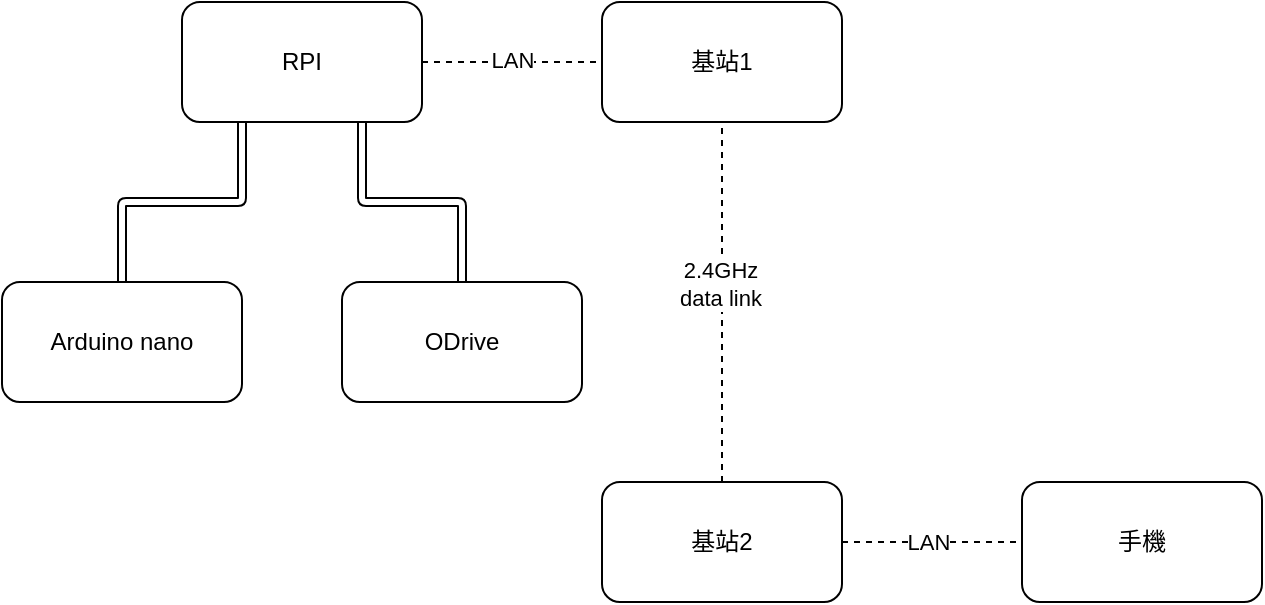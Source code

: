 <mxfile version="26.2.14">
  <diagram name="Page-1" id="IaT-dQrcjwcjiGSIGe-s">
    <mxGraphModel dx="743" dy="464" grid="1" gridSize="10" guides="1" tooltips="1" connect="1" arrows="1" fold="1" page="1" pageScale="1" pageWidth="4681" pageHeight="3300" math="0" shadow="0">
      <root>
        <mxCell id="0" />
        <mxCell id="1" parent="0" />
        <mxCell id="6xTB0geZAMP3oWDiHn3o-14" style="rounded=1;orthogonalLoop=1;jettySize=auto;html=1;exitX=0.25;exitY=1;exitDx=0;exitDy=0;entryX=0.5;entryY=0;entryDx=0;entryDy=0;shape=link;edgeStyle=orthogonalEdgeStyle;" edge="1" parent="1" source="6xTB0geZAMP3oWDiHn3o-4" target="6xTB0geZAMP3oWDiHn3o-13">
          <mxGeometry relative="1" as="geometry" />
        </mxCell>
        <mxCell id="6xTB0geZAMP3oWDiHn3o-16" style="edgeStyle=orthogonalEdgeStyle;rounded=1;orthogonalLoop=1;jettySize=auto;html=1;exitX=0.75;exitY=1;exitDx=0;exitDy=0;entryX=0.5;entryY=0;entryDx=0;entryDy=0;shape=link;" edge="1" parent="1" source="6xTB0geZAMP3oWDiHn3o-4" target="6xTB0geZAMP3oWDiHn3o-12">
          <mxGeometry relative="1" as="geometry" />
        </mxCell>
        <mxCell id="6xTB0geZAMP3oWDiHn3o-4" value="RPI" style="rounded=1;whiteSpace=wrap;html=1;" vertex="1" parent="1">
          <mxGeometry x="150" y="180" width="120" height="60" as="geometry" />
        </mxCell>
        <mxCell id="6xTB0geZAMP3oWDiHn3o-5" value="手機" style="rounded=1;whiteSpace=wrap;html=1;" vertex="1" parent="1">
          <mxGeometry x="570" y="420" width="120" height="60" as="geometry" />
        </mxCell>
        <mxCell id="6xTB0geZAMP3oWDiHn3o-6" value="基站1" style="rounded=1;whiteSpace=wrap;html=1;" vertex="1" parent="1">
          <mxGeometry x="360" y="180" width="120" height="60" as="geometry" />
        </mxCell>
        <mxCell id="6xTB0geZAMP3oWDiHn3o-7" value="基站2" style="rounded=1;whiteSpace=wrap;html=1;" vertex="1" parent="1">
          <mxGeometry x="360" y="420" width="120" height="60" as="geometry" />
        </mxCell>
        <mxCell id="6xTB0geZAMP3oWDiHn3o-9" value="" style="endArrow=none;dashed=1;html=1;rounded=1;entryX=0.5;entryY=1;entryDx=0;entryDy=0;exitX=0.5;exitY=0;exitDx=0;exitDy=0;" edge="1" parent="1" source="6xTB0geZAMP3oWDiHn3o-7" target="6xTB0geZAMP3oWDiHn3o-6">
          <mxGeometry width="50" height="50" relative="1" as="geometry">
            <mxPoint x="370" y="370" as="sourcePoint" />
            <mxPoint x="420" y="320" as="targetPoint" />
          </mxGeometry>
        </mxCell>
        <mxCell id="6xTB0geZAMP3oWDiHn3o-19" value="2.4GHz&lt;div&gt;data link&lt;/div&gt;" style="edgeLabel;html=1;align=center;verticalAlign=middle;resizable=0;points=[];rounded=1;" vertex="1" connectable="0" parent="6xTB0geZAMP3oWDiHn3o-9">
          <mxGeometry x="0.1" y="1" relative="1" as="geometry">
            <mxPoint as="offset" />
          </mxGeometry>
        </mxCell>
        <mxCell id="6xTB0geZAMP3oWDiHn3o-10" value="" style="endArrow=none;dashed=1;html=1;rounded=1;exitX=1;exitY=0.5;exitDx=0;exitDy=0;entryX=0;entryY=0.5;entryDx=0;entryDy=0;" edge="1" parent="1" source="6xTB0geZAMP3oWDiHn3o-4" target="6xTB0geZAMP3oWDiHn3o-6">
          <mxGeometry width="50" height="50" relative="1" as="geometry">
            <mxPoint x="370" y="370" as="sourcePoint" />
            <mxPoint x="420" y="320" as="targetPoint" />
          </mxGeometry>
        </mxCell>
        <mxCell id="6xTB0geZAMP3oWDiHn3o-17" value="LAN" style="edgeLabel;html=1;align=center;verticalAlign=middle;resizable=0;points=[];rounded=1;" vertex="1" connectable="0" parent="6xTB0geZAMP3oWDiHn3o-10">
          <mxGeometry x="-0.015" y="1" relative="1" as="geometry">
            <mxPoint as="offset" />
          </mxGeometry>
        </mxCell>
        <mxCell id="6xTB0geZAMP3oWDiHn3o-11" value="" style="endArrow=none;dashed=1;html=1;rounded=1;entryX=0;entryY=0.5;entryDx=0;entryDy=0;exitX=1;exitY=0.5;exitDx=0;exitDy=0;" edge="1" parent="1" source="6xTB0geZAMP3oWDiHn3o-7" target="6xTB0geZAMP3oWDiHn3o-5">
          <mxGeometry width="50" height="50" relative="1" as="geometry">
            <mxPoint x="370" y="370" as="sourcePoint" />
            <mxPoint x="420" y="320" as="targetPoint" />
          </mxGeometry>
        </mxCell>
        <mxCell id="6xTB0geZAMP3oWDiHn3o-18" value="LAN" style="edgeLabel;html=1;align=center;verticalAlign=middle;resizable=0;points=[];rounded=1;" vertex="1" connectable="0" parent="6xTB0geZAMP3oWDiHn3o-11">
          <mxGeometry x="-0.059" y="-1" relative="1" as="geometry">
            <mxPoint y="-1" as="offset" />
          </mxGeometry>
        </mxCell>
        <mxCell id="6xTB0geZAMP3oWDiHn3o-12" value="ODrive" style="rounded=1;whiteSpace=wrap;html=1;" vertex="1" parent="1">
          <mxGeometry x="230" y="320" width="120" height="60" as="geometry" />
        </mxCell>
        <mxCell id="6xTB0geZAMP3oWDiHn3o-13" value="Arduino nano" style="rounded=1;whiteSpace=wrap;html=1;" vertex="1" parent="1">
          <mxGeometry x="60" y="320" width="120" height="60" as="geometry" />
        </mxCell>
      </root>
    </mxGraphModel>
  </diagram>
</mxfile>
